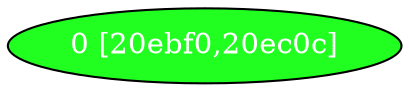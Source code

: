 diGraph libnss3{
	libnss3_0  [style=filled fillcolor="#20FF20" fontcolor="#ffffff" shape=oval label="0 [20ebf0,20ec0c]"]


}